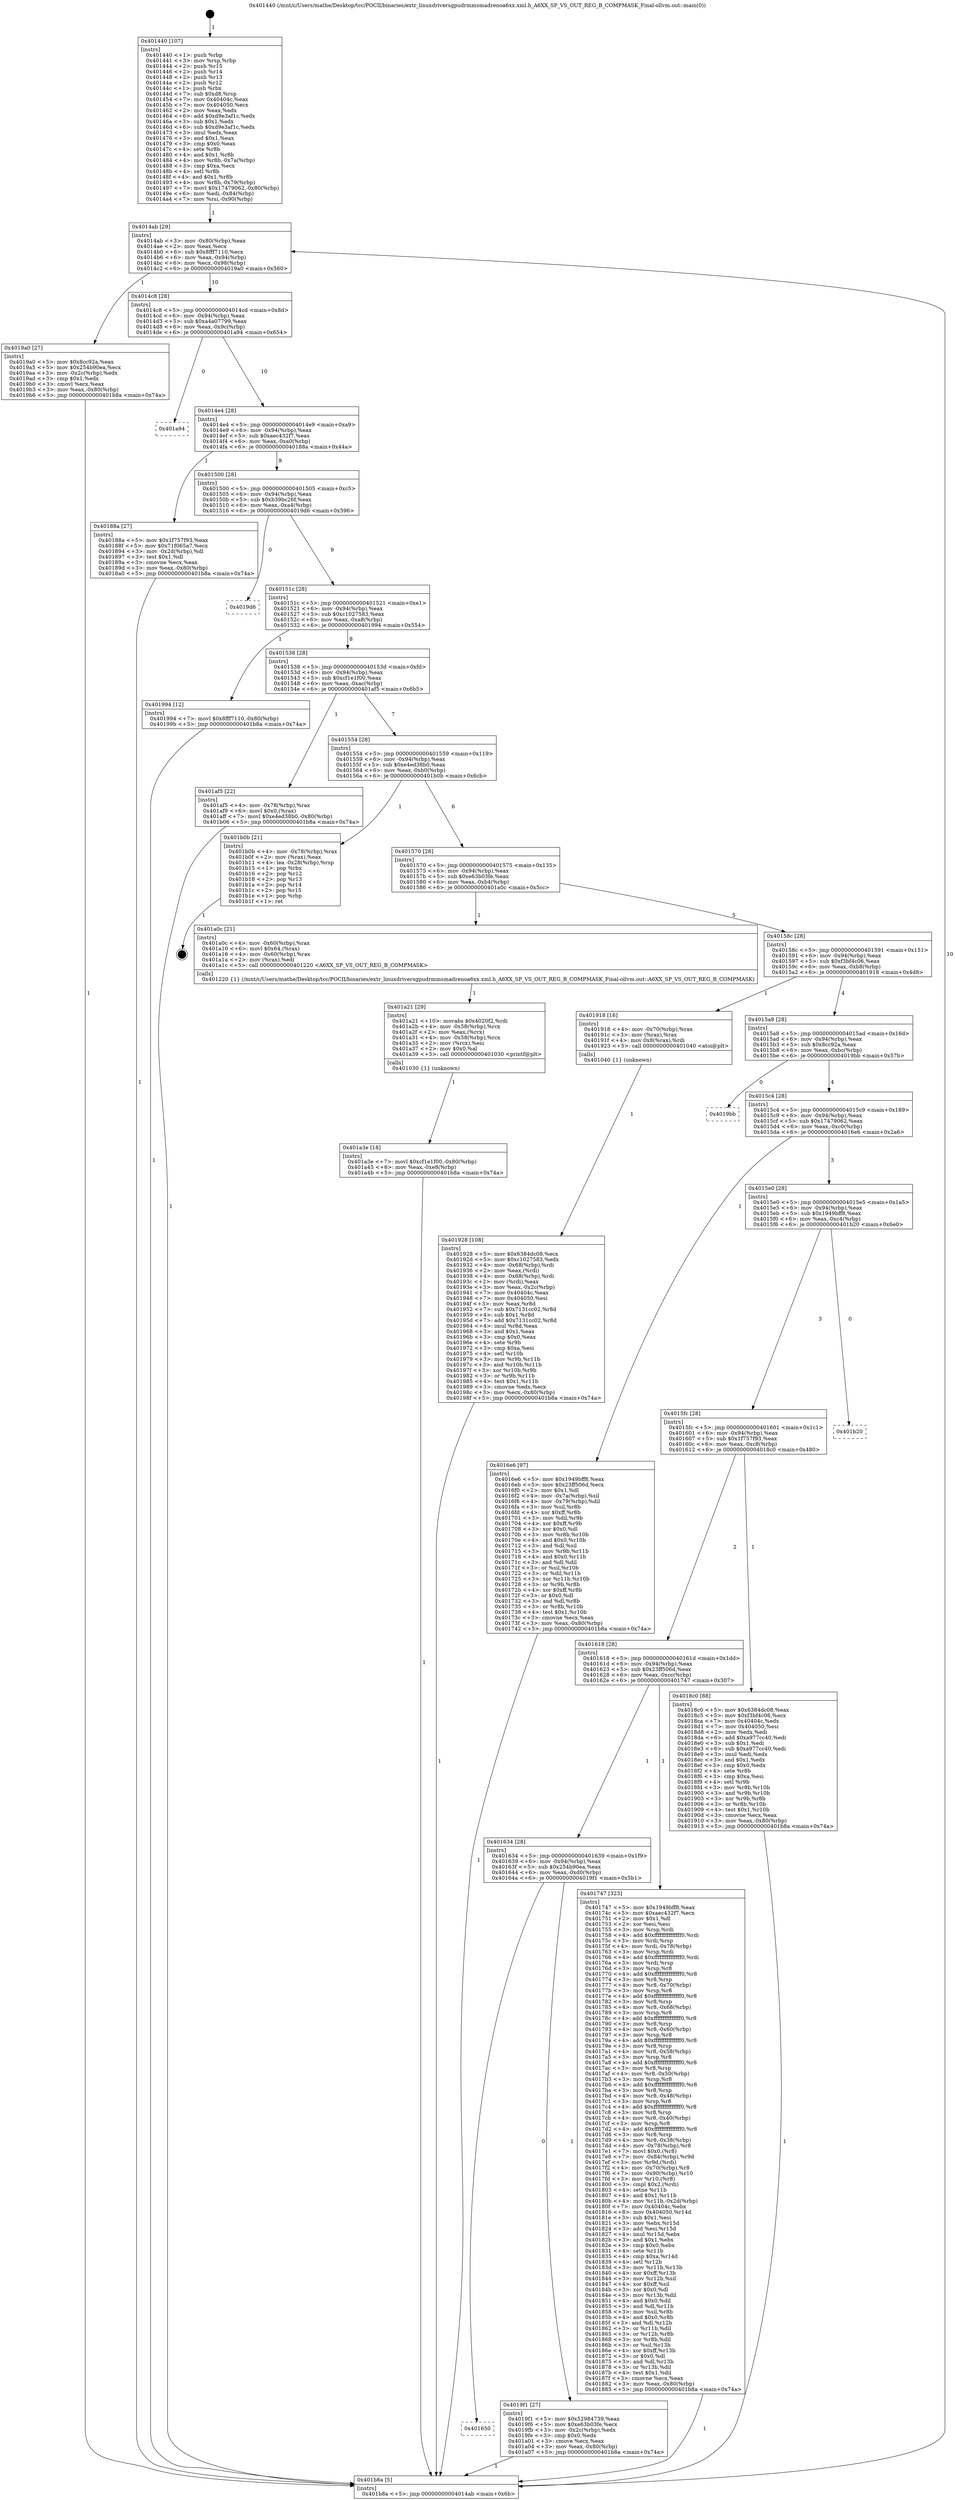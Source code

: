 digraph "0x401440" {
  label = "0x401440 (/mnt/c/Users/mathe/Desktop/tcc/POCII/binaries/extr_linuxdriversgpudrmmsmadrenoa6xx.xml.h_A6XX_SP_VS_OUT_REG_B_COMPMASK_Final-ollvm.out::main(0))"
  labelloc = "t"
  node[shape=record]

  Entry [label="",width=0.3,height=0.3,shape=circle,fillcolor=black,style=filled]
  "0x4014ab" [label="{
     0x4014ab [29]\l
     | [instrs]\l
     &nbsp;&nbsp;0x4014ab \<+3\>: mov -0x80(%rbp),%eax\l
     &nbsp;&nbsp;0x4014ae \<+2\>: mov %eax,%ecx\l
     &nbsp;&nbsp;0x4014b0 \<+6\>: sub $0x8fff7110,%ecx\l
     &nbsp;&nbsp;0x4014b6 \<+6\>: mov %eax,-0x94(%rbp)\l
     &nbsp;&nbsp;0x4014bc \<+6\>: mov %ecx,-0x98(%rbp)\l
     &nbsp;&nbsp;0x4014c2 \<+6\>: je 00000000004019a0 \<main+0x560\>\l
  }"]
  "0x4019a0" [label="{
     0x4019a0 [27]\l
     | [instrs]\l
     &nbsp;&nbsp;0x4019a0 \<+5\>: mov $0x8cc92a,%eax\l
     &nbsp;&nbsp;0x4019a5 \<+5\>: mov $0x254b90ea,%ecx\l
     &nbsp;&nbsp;0x4019aa \<+3\>: mov -0x2c(%rbp),%edx\l
     &nbsp;&nbsp;0x4019ad \<+3\>: cmp $0x1,%edx\l
     &nbsp;&nbsp;0x4019b0 \<+3\>: cmovl %ecx,%eax\l
     &nbsp;&nbsp;0x4019b3 \<+3\>: mov %eax,-0x80(%rbp)\l
     &nbsp;&nbsp;0x4019b6 \<+5\>: jmp 0000000000401b8a \<main+0x74a\>\l
  }"]
  "0x4014c8" [label="{
     0x4014c8 [28]\l
     | [instrs]\l
     &nbsp;&nbsp;0x4014c8 \<+5\>: jmp 00000000004014cd \<main+0x8d\>\l
     &nbsp;&nbsp;0x4014cd \<+6\>: mov -0x94(%rbp),%eax\l
     &nbsp;&nbsp;0x4014d3 \<+5\>: sub $0xa4a07799,%eax\l
     &nbsp;&nbsp;0x4014d8 \<+6\>: mov %eax,-0x9c(%rbp)\l
     &nbsp;&nbsp;0x4014de \<+6\>: je 0000000000401a94 \<main+0x654\>\l
  }"]
  Exit [label="",width=0.3,height=0.3,shape=circle,fillcolor=black,style=filled,peripheries=2]
  "0x401a94" [label="{
     0x401a94\l
  }", style=dashed]
  "0x4014e4" [label="{
     0x4014e4 [28]\l
     | [instrs]\l
     &nbsp;&nbsp;0x4014e4 \<+5\>: jmp 00000000004014e9 \<main+0xa9\>\l
     &nbsp;&nbsp;0x4014e9 \<+6\>: mov -0x94(%rbp),%eax\l
     &nbsp;&nbsp;0x4014ef \<+5\>: sub $0xaec432f7,%eax\l
     &nbsp;&nbsp;0x4014f4 \<+6\>: mov %eax,-0xa0(%rbp)\l
     &nbsp;&nbsp;0x4014fa \<+6\>: je 000000000040188a \<main+0x44a\>\l
  }"]
  "0x401a3e" [label="{
     0x401a3e [18]\l
     | [instrs]\l
     &nbsp;&nbsp;0x401a3e \<+7\>: movl $0xcf1e1f00,-0x80(%rbp)\l
     &nbsp;&nbsp;0x401a45 \<+6\>: mov %eax,-0xe8(%rbp)\l
     &nbsp;&nbsp;0x401a4b \<+5\>: jmp 0000000000401b8a \<main+0x74a\>\l
  }"]
  "0x40188a" [label="{
     0x40188a [27]\l
     | [instrs]\l
     &nbsp;&nbsp;0x40188a \<+5\>: mov $0x1f757f93,%eax\l
     &nbsp;&nbsp;0x40188f \<+5\>: mov $0x71f065a7,%ecx\l
     &nbsp;&nbsp;0x401894 \<+3\>: mov -0x2d(%rbp),%dl\l
     &nbsp;&nbsp;0x401897 \<+3\>: test $0x1,%dl\l
     &nbsp;&nbsp;0x40189a \<+3\>: cmovne %ecx,%eax\l
     &nbsp;&nbsp;0x40189d \<+3\>: mov %eax,-0x80(%rbp)\l
     &nbsp;&nbsp;0x4018a0 \<+5\>: jmp 0000000000401b8a \<main+0x74a\>\l
  }"]
  "0x401500" [label="{
     0x401500 [28]\l
     | [instrs]\l
     &nbsp;&nbsp;0x401500 \<+5\>: jmp 0000000000401505 \<main+0xc5\>\l
     &nbsp;&nbsp;0x401505 \<+6\>: mov -0x94(%rbp),%eax\l
     &nbsp;&nbsp;0x40150b \<+5\>: sub $0xb39bc26f,%eax\l
     &nbsp;&nbsp;0x401510 \<+6\>: mov %eax,-0xa4(%rbp)\l
     &nbsp;&nbsp;0x401516 \<+6\>: je 00000000004019d6 \<main+0x596\>\l
  }"]
  "0x401a21" [label="{
     0x401a21 [29]\l
     | [instrs]\l
     &nbsp;&nbsp;0x401a21 \<+10\>: movabs $0x4020f2,%rdi\l
     &nbsp;&nbsp;0x401a2b \<+4\>: mov -0x58(%rbp),%rcx\l
     &nbsp;&nbsp;0x401a2f \<+2\>: mov %eax,(%rcx)\l
     &nbsp;&nbsp;0x401a31 \<+4\>: mov -0x58(%rbp),%rcx\l
     &nbsp;&nbsp;0x401a35 \<+2\>: mov (%rcx),%esi\l
     &nbsp;&nbsp;0x401a37 \<+2\>: mov $0x0,%al\l
     &nbsp;&nbsp;0x401a39 \<+5\>: call 0000000000401030 \<printf@plt\>\l
     | [calls]\l
     &nbsp;&nbsp;0x401030 \{1\} (unknown)\l
  }"]
  "0x4019d6" [label="{
     0x4019d6\l
  }", style=dashed]
  "0x40151c" [label="{
     0x40151c [28]\l
     | [instrs]\l
     &nbsp;&nbsp;0x40151c \<+5\>: jmp 0000000000401521 \<main+0xe1\>\l
     &nbsp;&nbsp;0x401521 \<+6\>: mov -0x94(%rbp),%eax\l
     &nbsp;&nbsp;0x401527 \<+5\>: sub $0xc1027583,%eax\l
     &nbsp;&nbsp;0x40152c \<+6\>: mov %eax,-0xa8(%rbp)\l
     &nbsp;&nbsp;0x401532 \<+6\>: je 0000000000401994 \<main+0x554\>\l
  }"]
  "0x401650" [label="{
     0x401650\l
  }", style=dashed]
  "0x401994" [label="{
     0x401994 [12]\l
     | [instrs]\l
     &nbsp;&nbsp;0x401994 \<+7\>: movl $0x8fff7110,-0x80(%rbp)\l
     &nbsp;&nbsp;0x40199b \<+5\>: jmp 0000000000401b8a \<main+0x74a\>\l
  }"]
  "0x401538" [label="{
     0x401538 [28]\l
     | [instrs]\l
     &nbsp;&nbsp;0x401538 \<+5\>: jmp 000000000040153d \<main+0xfd\>\l
     &nbsp;&nbsp;0x40153d \<+6\>: mov -0x94(%rbp),%eax\l
     &nbsp;&nbsp;0x401543 \<+5\>: sub $0xcf1e1f00,%eax\l
     &nbsp;&nbsp;0x401548 \<+6\>: mov %eax,-0xac(%rbp)\l
     &nbsp;&nbsp;0x40154e \<+6\>: je 0000000000401af5 \<main+0x6b5\>\l
  }"]
  "0x4019f1" [label="{
     0x4019f1 [27]\l
     | [instrs]\l
     &nbsp;&nbsp;0x4019f1 \<+5\>: mov $0x52984739,%eax\l
     &nbsp;&nbsp;0x4019f6 \<+5\>: mov $0xe63b03fe,%ecx\l
     &nbsp;&nbsp;0x4019fb \<+3\>: mov -0x2c(%rbp),%edx\l
     &nbsp;&nbsp;0x4019fe \<+3\>: cmp $0x0,%edx\l
     &nbsp;&nbsp;0x401a01 \<+3\>: cmove %ecx,%eax\l
     &nbsp;&nbsp;0x401a04 \<+3\>: mov %eax,-0x80(%rbp)\l
     &nbsp;&nbsp;0x401a07 \<+5\>: jmp 0000000000401b8a \<main+0x74a\>\l
  }"]
  "0x401af5" [label="{
     0x401af5 [22]\l
     | [instrs]\l
     &nbsp;&nbsp;0x401af5 \<+4\>: mov -0x78(%rbp),%rax\l
     &nbsp;&nbsp;0x401af9 \<+6\>: movl $0x0,(%rax)\l
     &nbsp;&nbsp;0x401aff \<+7\>: movl $0xe4ed38b0,-0x80(%rbp)\l
     &nbsp;&nbsp;0x401b06 \<+5\>: jmp 0000000000401b8a \<main+0x74a\>\l
  }"]
  "0x401554" [label="{
     0x401554 [28]\l
     | [instrs]\l
     &nbsp;&nbsp;0x401554 \<+5\>: jmp 0000000000401559 \<main+0x119\>\l
     &nbsp;&nbsp;0x401559 \<+6\>: mov -0x94(%rbp),%eax\l
     &nbsp;&nbsp;0x40155f \<+5\>: sub $0xe4ed38b0,%eax\l
     &nbsp;&nbsp;0x401564 \<+6\>: mov %eax,-0xb0(%rbp)\l
     &nbsp;&nbsp;0x40156a \<+6\>: je 0000000000401b0b \<main+0x6cb\>\l
  }"]
  "0x401928" [label="{
     0x401928 [108]\l
     | [instrs]\l
     &nbsp;&nbsp;0x401928 \<+5\>: mov $0x6384dc08,%ecx\l
     &nbsp;&nbsp;0x40192d \<+5\>: mov $0xc1027583,%edx\l
     &nbsp;&nbsp;0x401932 \<+4\>: mov -0x68(%rbp),%rdi\l
     &nbsp;&nbsp;0x401936 \<+2\>: mov %eax,(%rdi)\l
     &nbsp;&nbsp;0x401938 \<+4\>: mov -0x68(%rbp),%rdi\l
     &nbsp;&nbsp;0x40193c \<+2\>: mov (%rdi),%eax\l
     &nbsp;&nbsp;0x40193e \<+3\>: mov %eax,-0x2c(%rbp)\l
     &nbsp;&nbsp;0x401941 \<+7\>: mov 0x40404c,%eax\l
     &nbsp;&nbsp;0x401948 \<+7\>: mov 0x404050,%esi\l
     &nbsp;&nbsp;0x40194f \<+3\>: mov %eax,%r8d\l
     &nbsp;&nbsp;0x401952 \<+7\>: sub $0x7131cc02,%r8d\l
     &nbsp;&nbsp;0x401959 \<+4\>: sub $0x1,%r8d\l
     &nbsp;&nbsp;0x40195d \<+7\>: add $0x7131cc02,%r8d\l
     &nbsp;&nbsp;0x401964 \<+4\>: imul %r8d,%eax\l
     &nbsp;&nbsp;0x401968 \<+3\>: and $0x1,%eax\l
     &nbsp;&nbsp;0x40196b \<+3\>: cmp $0x0,%eax\l
     &nbsp;&nbsp;0x40196e \<+4\>: sete %r9b\l
     &nbsp;&nbsp;0x401972 \<+3\>: cmp $0xa,%esi\l
     &nbsp;&nbsp;0x401975 \<+4\>: setl %r10b\l
     &nbsp;&nbsp;0x401979 \<+3\>: mov %r9b,%r11b\l
     &nbsp;&nbsp;0x40197c \<+3\>: and %r10b,%r11b\l
     &nbsp;&nbsp;0x40197f \<+3\>: xor %r10b,%r9b\l
     &nbsp;&nbsp;0x401982 \<+3\>: or %r9b,%r11b\l
     &nbsp;&nbsp;0x401985 \<+4\>: test $0x1,%r11b\l
     &nbsp;&nbsp;0x401989 \<+3\>: cmovne %edx,%ecx\l
     &nbsp;&nbsp;0x40198c \<+3\>: mov %ecx,-0x80(%rbp)\l
     &nbsp;&nbsp;0x40198f \<+5\>: jmp 0000000000401b8a \<main+0x74a\>\l
  }"]
  "0x401b0b" [label="{
     0x401b0b [21]\l
     | [instrs]\l
     &nbsp;&nbsp;0x401b0b \<+4\>: mov -0x78(%rbp),%rax\l
     &nbsp;&nbsp;0x401b0f \<+2\>: mov (%rax),%eax\l
     &nbsp;&nbsp;0x401b11 \<+4\>: lea -0x28(%rbp),%rsp\l
     &nbsp;&nbsp;0x401b15 \<+1\>: pop %rbx\l
     &nbsp;&nbsp;0x401b16 \<+2\>: pop %r12\l
     &nbsp;&nbsp;0x401b18 \<+2\>: pop %r13\l
     &nbsp;&nbsp;0x401b1a \<+2\>: pop %r14\l
     &nbsp;&nbsp;0x401b1c \<+2\>: pop %r15\l
     &nbsp;&nbsp;0x401b1e \<+1\>: pop %rbp\l
     &nbsp;&nbsp;0x401b1f \<+1\>: ret\l
  }"]
  "0x401570" [label="{
     0x401570 [28]\l
     | [instrs]\l
     &nbsp;&nbsp;0x401570 \<+5\>: jmp 0000000000401575 \<main+0x135\>\l
     &nbsp;&nbsp;0x401575 \<+6\>: mov -0x94(%rbp),%eax\l
     &nbsp;&nbsp;0x40157b \<+5\>: sub $0xe63b03fe,%eax\l
     &nbsp;&nbsp;0x401580 \<+6\>: mov %eax,-0xb4(%rbp)\l
     &nbsp;&nbsp;0x401586 \<+6\>: je 0000000000401a0c \<main+0x5cc\>\l
  }"]
  "0x401634" [label="{
     0x401634 [28]\l
     | [instrs]\l
     &nbsp;&nbsp;0x401634 \<+5\>: jmp 0000000000401639 \<main+0x1f9\>\l
     &nbsp;&nbsp;0x401639 \<+6\>: mov -0x94(%rbp),%eax\l
     &nbsp;&nbsp;0x40163f \<+5\>: sub $0x254b90ea,%eax\l
     &nbsp;&nbsp;0x401644 \<+6\>: mov %eax,-0xd0(%rbp)\l
     &nbsp;&nbsp;0x40164a \<+6\>: je 00000000004019f1 \<main+0x5b1\>\l
  }"]
  "0x401a0c" [label="{
     0x401a0c [21]\l
     | [instrs]\l
     &nbsp;&nbsp;0x401a0c \<+4\>: mov -0x60(%rbp),%rax\l
     &nbsp;&nbsp;0x401a10 \<+6\>: movl $0x64,(%rax)\l
     &nbsp;&nbsp;0x401a16 \<+4\>: mov -0x60(%rbp),%rax\l
     &nbsp;&nbsp;0x401a1a \<+2\>: mov (%rax),%edi\l
     &nbsp;&nbsp;0x401a1c \<+5\>: call 0000000000401220 \<A6XX_SP_VS_OUT_REG_B_COMPMASK\>\l
     | [calls]\l
     &nbsp;&nbsp;0x401220 \{1\} (/mnt/c/Users/mathe/Desktop/tcc/POCII/binaries/extr_linuxdriversgpudrmmsmadrenoa6xx.xml.h_A6XX_SP_VS_OUT_REG_B_COMPMASK_Final-ollvm.out::A6XX_SP_VS_OUT_REG_B_COMPMASK)\l
  }"]
  "0x40158c" [label="{
     0x40158c [28]\l
     | [instrs]\l
     &nbsp;&nbsp;0x40158c \<+5\>: jmp 0000000000401591 \<main+0x151\>\l
     &nbsp;&nbsp;0x401591 \<+6\>: mov -0x94(%rbp),%eax\l
     &nbsp;&nbsp;0x401597 \<+5\>: sub $0xf3bf4c06,%eax\l
     &nbsp;&nbsp;0x40159c \<+6\>: mov %eax,-0xb8(%rbp)\l
     &nbsp;&nbsp;0x4015a2 \<+6\>: je 0000000000401918 \<main+0x4d8\>\l
  }"]
  "0x401747" [label="{
     0x401747 [323]\l
     | [instrs]\l
     &nbsp;&nbsp;0x401747 \<+5\>: mov $0x1949bff8,%eax\l
     &nbsp;&nbsp;0x40174c \<+5\>: mov $0xaec432f7,%ecx\l
     &nbsp;&nbsp;0x401751 \<+2\>: mov $0x1,%dl\l
     &nbsp;&nbsp;0x401753 \<+2\>: xor %esi,%esi\l
     &nbsp;&nbsp;0x401755 \<+3\>: mov %rsp,%rdi\l
     &nbsp;&nbsp;0x401758 \<+4\>: add $0xfffffffffffffff0,%rdi\l
     &nbsp;&nbsp;0x40175c \<+3\>: mov %rdi,%rsp\l
     &nbsp;&nbsp;0x40175f \<+4\>: mov %rdi,-0x78(%rbp)\l
     &nbsp;&nbsp;0x401763 \<+3\>: mov %rsp,%rdi\l
     &nbsp;&nbsp;0x401766 \<+4\>: add $0xfffffffffffffff0,%rdi\l
     &nbsp;&nbsp;0x40176a \<+3\>: mov %rdi,%rsp\l
     &nbsp;&nbsp;0x40176d \<+3\>: mov %rsp,%r8\l
     &nbsp;&nbsp;0x401770 \<+4\>: add $0xfffffffffffffff0,%r8\l
     &nbsp;&nbsp;0x401774 \<+3\>: mov %r8,%rsp\l
     &nbsp;&nbsp;0x401777 \<+4\>: mov %r8,-0x70(%rbp)\l
     &nbsp;&nbsp;0x40177b \<+3\>: mov %rsp,%r8\l
     &nbsp;&nbsp;0x40177e \<+4\>: add $0xfffffffffffffff0,%r8\l
     &nbsp;&nbsp;0x401782 \<+3\>: mov %r8,%rsp\l
     &nbsp;&nbsp;0x401785 \<+4\>: mov %r8,-0x68(%rbp)\l
     &nbsp;&nbsp;0x401789 \<+3\>: mov %rsp,%r8\l
     &nbsp;&nbsp;0x40178c \<+4\>: add $0xfffffffffffffff0,%r8\l
     &nbsp;&nbsp;0x401790 \<+3\>: mov %r8,%rsp\l
     &nbsp;&nbsp;0x401793 \<+4\>: mov %r8,-0x60(%rbp)\l
     &nbsp;&nbsp;0x401797 \<+3\>: mov %rsp,%r8\l
     &nbsp;&nbsp;0x40179a \<+4\>: add $0xfffffffffffffff0,%r8\l
     &nbsp;&nbsp;0x40179e \<+3\>: mov %r8,%rsp\l
     &nbsp;&nbsp;0x4017a1 \<+4\>: mov %r8,-0x58(%rbp)\l
     &nbsp;&nbsp;0x4017a5 \<+3\>: mov %rsp,%r8\l
     &nbsp;&nbsp;0x4017a8 \<+4\>: add $0xfffffffffffffff0,%r8\l
     &nbsp;&nbsp;0x4017ac \<+3\>: mov %r8,%rsp\l
     &nbsp;&nbsp;0x4017af \<+4\>: mov %r8,-0x50(%rbp)\l
     &nbsp;&nbsp;0x4017b3 \<+3\>: mov %rsp,%r8\l
     &nbsp;&nbsp;0x4017b6 \<+4\>: add $0xfffffffffffffff0,%r8\l
     &nbsp;&nbsp;0x4017ba \<+3\>: mov %r8,%rsp\l
     &nbsp;&nbsp;0x4017bd \<+4\>: mov %r8,-0x48(%rbp)\l
     &nbsp;&nbsp;0x4017c1 \<+3\>: mov %rsp,%r8\l
     &nbsp;&nbsp;0x4017c4 \<+4\>: add $0xfffffffffffffff0,%r8\l
     &nbsp;&nbsp;0x4017c8 \<+3\>: mov %r8,%rsp\l
     &nbsp;&nbsp;0x4017cb \<+4\>: mov %r8,-0x40(%rbp)\l
     &nbsp;&nbsp;0x4017cf \<+3\>: mov %rsp,%r8\l
     &nbsp;&nbsp;0x4017d2 \<+4\>: add $0xfffffffffffffff0,%r8\l
     &nbsp;&nbsp;0x4017d6 \<+3\>: mov %r8,%rsp\l
     &nbsp;&nbsp;0x4017d9 \<+4\>: mov %r8,-0x38(%rbp)\l
     &nbsp;&nbsp;0x4017dd \<+4\>: mov -0x78(%rbp),%r8\l
     &nbsp;&nbsp;0x4017e1 \<+7\>: movl $0x0,(%r8)\l
     &nbsp;&nbsp;0x4017e8 \<+7\>: mov -0x84(%rbp),%r9d\l
     &nbsp;&nbsp;0x4017ef \<+3\>: mov %r9d,(%rdi)\l
     &nbsp;&nbsp;0x4017f2 \<+4\>: mov -0x70(%rbp),%r8\l
     &nbsp;&nbsp;0x4017f6 \<+7\>: mov -0x90(%rbp),%r10\l
     &nbsp;&nbsp;0x4017fd \<+3\>: mov %r10,(%r8)\l
     &nbsp;&nbsp;0x401800 \<+3\>: cmpl $0x2,(%rdi)\l
     &nbsp;&nbsp;0x401803 \<+4\>: setne %r11b\l
     &nbsp;&nbsp;0x401807 \<+4\>: and $0x1,%r11b\l
     &nbsp;&nbsp;0x40180b \<+4\>: mov %r11b,-0x2d(%rbp)\l
     &nbsp;&nbsp;0x40180f \<+7\>: mov 0x40404c,%ebx\l
     &nbsp;&nbsp;0x401816 \<+8\>: mov 0x404050,%r14d\l
     &nbsp;&nbsp;0x40181e \<+3\>: sub $0x1,%esi\l
     &nbsp;&nbsp;0x401821 \<+3\>: mov %ebx,%r15d\l
     &nbsp;&nbsp;0x401824 \<+3\>: add %esi,%r15d\l
     &nbsp;&nbsp;0x401827 \<+4\>: imul %r15d,%ebx\l
     &nbsp;&nbsp;0x40182b \<+3\>: and $0x1,%ebx\l
     &nbsp;&nbsp;0x40182e \<+3\>: cmp $0x0,%ebx\l
     &nbsp;&nbsp;0x401831 \<+4\>: sete %r11b\l
     &nbsp;&nbsp;0x401835 \<+4\>: cmp $0xa,%r14d\l
     &nbsp;&nbsp;0x401839 \<+4\>: setl %r12b\l
     &nbsp;&nbsp;0x40183d \<+3\>: mov %r11b,%r13b\l
     &nbsp;&nbsp;0x401840 \<+4\>: xor $0xff,%r13b\l
     &nbsp;&nbsp;0x401844 \<+3\>: mov %r12b,%sil\l
     &nbsp;&nbsp;0x401847 \<+4\>: xor $0xff,%sil\l
     &nbsp;&nbsp;0x40184b \<+3\>: xor $0x0,%dl\l
     &nbsp;&nbsp;0x40184e \<+3\>: mov %r13b,%dil\l
     &nbsp;&nbsp;0x401851 \<+4\>: and $0x0,%dil\l
     &nbsp;&nbsp;0x401855 \<+3\>: and %dl,%r11b\l
     &nbsp;&nbsp;0x401858 \<+3\>: mov %sil,%r8b\l
     &nbsp;&nbsp;0x40185b \<+4\>: and $0x0,%r8b\l
     &nbsp;&nbsp;0x40185f \<+3\>: and %dl,%r12b\l
     &nbsp;&nbsp;0x401862 \<+3\>: or %r11b,%dil\l
     &nbsp;&nbsp;0x401865 \<+3\>: or %r12b,%r8b\l
     &nbsp;&nbsp;0x401868 \<+3\>: xor %r8b,%dil\l
     &nbsp;&nbsp;0x40186b \<+3\>: or %sil,%r13b\l
     &nbsp;&nbsp;0x40186e \<+4\>: xor $0xff,%r13b\l
     &nbsp;&nbsp;0x401872 \<+3\>: or $0x0,%dl\l
     &nbsp;&nbsp;0x401875 \<+3\>: and %dl,%r13b\l
     &nbsp;&nbsp;0x401878 \<+3\>: or %r13b,%dil\l
     &nbsp;&nbsp;0x40187b \<+4\>: test $0x1,%dil\l
     &nbsp;&nbsp;0x40187f \<+3\>: cmovne %ecx,%eax\l
     &nbsp;&nbsp;0x401882 \<+3\>: mov %eax,-0x80(%rbp)\l
     &nbsp;&nbsp;0x401885 \<+5\>: jmp 0000000000401b8a \<main+0x74a\>\l
  }"]
  "0x401918" [label="{
     0x401918 [16]\l
     | [instrs]\l
     &nbsp;&nbsp;0x401918 \<+4\>: mov -0x70(%rbp),%rax\l
     &nbsp;&nbsp;0x40191c \<+3\>: mov (%rax),%rax\l
     &nbsp;&nbsp;0x40191f \<+4\>: mov 0x8(%rax),%rdi\l
     &nbsp;&nbsp;0x401923 \<+5\>: call 0000000000401040 \<atoi@plt\>\l
     | [calls]\l
     &nbsp;&nbsp;0x401040 \{1\} (unknown)\l
  }"]
  "0x4015a8" [label="{
     0x4015a8 [28]\l
     | [instrs]\l
     &nbsp;&nbsp;0x4015a8 \<+5\>: jmp 00000000004015ad \<main+0x16d\>\l
     &nbsp;&nbsp;0x4015ad \<+6\>: mov -0x94(%rbp),%eax\l
     &nbsp;&nbsp;0x4015b3 \<+5\>: sub $0x8cc92a,%eax\l
     &nbsp;&nbsp;0x4015b8 \<+6\>: mov %eax,-0xbc(%rbp)\l
     &nbsp;&nbsp;0x4015be \<+6\>: je 00000000004019bb \<main+0x57b\>\l
  }"]
  "0x401618" [label="{
     0x401618 [28]\l
     | [instrs]\l
     &nbsp;&nbsp;0x401618 \<+5\>: jmp 000000000040161d \<main+0x1dd\>\l
     &nbsp;&nbsp;0x40161d \<+6\>: mov -0x94(%rbp),%eax\l
     &nbsp;&nbsp;0x401623 \<+5\>: sub $0x23ff506d,%eax\l
     &nbsp;&nbsp;0x401628 \<+6\>: mov %eax,-0xcc(%rbp)\l
     &nbsp;&nbsp;0x40162e \<+6\>: je 0000000000401747 \<main+0x307\>\l
  }"]
  "0x4019bb" [label="{
     0x4019bb\l
  }", style=dashed]
  "0x4015c4" [label="{
     0x4015c4 [28]\l
     | [instrs]\l
     &nbsp;&nbsp;0x4015c4 \<+5\>: jmp 00000000004015c9 \<main+0x189\>\l
     &nbsp;&nbsp;0x4015c9 \<+6\>: mov -0x94(%rbp),%eax\l
     &nbsp;&nbsp;0x4015cf \<+5\>: sub $0x17479062,%eax\l
     &nbsp;&nbsp;0x4015d4 \<+6\>: mov %eax,-0xc0(%rbp)\l
     &nbsp;&nbsp;0x4015da \<+6\>: je 00000000004016e6 \<main+0x2a6\>\l
  }"]
  "0x4018c0" [label="{
     0x4018c0 [88]\l
     | [instrs]\l
     &nbsp;&nbsp;0x4018c0 \<+5\>: mov $0x6384dc08,%eax\l
     &nbsp;&nbsp;0x4018c5 \<+5\>: mov $0xf3bf4c06,%ecx\l
     &nbsp;&nbsp;0x4018ca \<+7\>: mov 0x40404c,%edx\l
     &nbsp;&nbsp;0x4018d1 \<+7\>: mov 0x404050,%esi\l
     &nbsp;&nbsp;0x4018d8 \<+2\>: mov %edx,%edi\l
     &nbsp;&nbsp;0x4018da \<+6\>: add $0xa977cc40,%edi\l
     &nbsp;&nbsp;0x4018e0 \<+3\>: sub $0x1,%edi\l
     &nbsp;&nbsp;0x4018e3 \<+6\>: sub $0xa977cc40,%edi\l
     &nbsp;&nbsp;0x4018e9 \<+3\>: imul %edi,%edx\l
     &nbsp;&nbsp;0x4018ec \<+3\>: and $0x1,%edx\l
     &nbsp;&nbsp;0x4018ef \<+3\>: cmp $0x0,%edx\l
     &nbsp;&nbsp;0x4018f2 \<+4\>: sete %r8b\l
     &nbsp;&nbsp;0x4018f6 \<+3\>: cmp $0xa,%esi\l
     &nbsp;&nbsp;0x4018f9 \<+4\>: setl %r9b\l
     &nbsp;&nbsp;0x4018fd \<+3\>: mov %r8b,%r10b\l
     &nbsp;&nbsp;0x401900 \<+3\>: and %r9b,%r10b\l
     &nbsp;&nbsp;0x401903 \<+3\>: xor %r9b,%r8b\l
     &nbsp;&nbsp;0x401906 \<+3\>: or %r8b,%r10b\l
     &nbsp;&nbsp;0x401909 \<+4\>: test $0x1,%r10b\l
     &nbsp;&nbsp;0x40190d \<+3\>: cmovne %ecx,%eax\l
     &nbsp;&nbsp;0x401910 \<+3\>: mov %eax,-0x80(%rbp)\l
     &nbsp;&nbsp;0x401913 \<+5\>: jmp 0000000000401b8a \<main+0x74a\>\l
  }"]
  "0x4016e6" [label="{
     0x4016e6 [97]\l
     | [instrs]\l
     &nbsp;&nbsp;0x4016e6 \<+5\>: mov $0x1949bff8,%eax\l
     &nbsp;&nbsp;0x4016eb \<+5\>: mov $0x23ff506d,%ecx\l
     &nbsp;&nbsp;0x4016f0 \<+2\>: mov $0x1,%dl\l
     &nbsp;&nbsp;0x4016f2 \<+4\>: mov -0x7a(%rbp),%sil\l
     &nbsp;&nbsp;0x4016f6 \<+4\>: mov -0x79(%rbp),%dil\l
     &nbsp;&nbsp;0x4016fa \<+3\>: mov %sil,%r8b\l
     &nbsp;&nbsp;0x4016fd \<+4\>: xor $0xff,%r8b\l
     &nbsp;&nbsp;0x401701 \<+3\>: mov %dil,%r9b\l
     &nbsp;&nbsp;0x401704 \<+4\>: xor $0xff,%r9b\l
     &nbsp;&nbsp;0x401708 \<+3\>: xor $0x0,%dl\l
     &nbsp;&nbsp;0x40170b \<+3\>: mov %r8b,%r10b\l
     &nbsp;&nbsp;0x40170e \<+4\>: and $0x0,%r10b\l
     &nbsp;&nbsp;0x401712 \<+3\>: and %dl,%sil\l
     &nbsp;&nbsp;0x401715 \<+3\>: mov %r9b,%r11b\l
     &nbsp;&nbsp;0x401718 \<+4\>: and $0x0,%r11b\l
     &nbsp;&nbsp;0x40171c \<+3\>: and %dl,%dil\l
     &nbsp;&nbsp;0x40171f \<+3\>: or %sil,%r10b\l
     &nbsp;&nbsp;0x401722 \<+3\>: or %dil,%r11b\l
     &nbsp;&nbsp;0x401725 \<+3\>: xor %r11b,%r10b\l
     &nbsp;&nbsp;0x401728 \<+3\>: or %r9b,%r8b\l
     &nbsp;&nbsp;0x40172b \<+4\>: xor $0xff,%r8b\l
     &nbsp;&nbsp;0x40172f \<+3\>: or $0x0,%dl\l
     &nbsp;&nbsp;0x401732 \<+3\>: and %dl,%r8b\l
     &nbsp;&nbsp;0x401735 \<+3\>: or %r8b,%r10b\l
     &nbsp;&nbsp;0x401738 \<+4\>: test $0x1,%r10b\l
     &nbsp;&nbsp;0x40173c \<+3\>: cmovne %ecx,%eax\l
     &nbsp;&nbsp;0x40173f \<+3\>: mov %eax,-0x80(%rbp)\l
     &nbsp;&nbsp;0x401742 \<+5\>: jmp 0000000000401b8a \<main+0x74a\>\l
  }"]
  "0x4015e0" [label="{
     0x4015e0 [28]\l
     | [instrs]\l
     &nbsp;&nbsp;0x4015e0 \<+5\>: jmp 00000000004015e5 \<main+0x1a5\>\l
     &nbsp;&nbsp;0x4015e5 \<+6\>: mov -0x94(%rbp),%eax\l
     &nbsp;&nbsp;0x4015eb \<+5\>: sub $0x1949bff8,%eax\l
     &nbsp;&nbsp;0x4015f0 \<+6\>: mov %eax,-0xc4(%rbp)\l
     &nbsp;&nbsp;0x4015f6 \<+6\>: je 0000000000401b20 \<main+0x6e0\>\l
  }"]
  "0x401b8a" [label="{
     0x401b8a [5]\l
     | [instrs]\l
     &nbsp;&nbsp;0x401b8a \<+5\>: jmp 00000000004014ab \<main+0x6b\>\l
  }"]
  "0x401440" [label="{
     0x401440 [107]\l
     | [instrs]\l
     &nbsp;&nbsp;0x401440 \<+1\>: push %rbp\l
     &nbsp;&nbsp;0x401441 \<+3\>: mov %rsp,%rbp\l
     &nbsp;&nbsp;0x401444 \<+2\>: push %r15\l
     &nbsp;&nbsp;0x401446 \<+2\>: push %r14\l
     &nbsp;&nbsp;0x401448 \<+2\>: push %r13\l
     &nbsp;&nbsp;0x40144a \<+2\>: push %r12\l
     &nbsp;&nbsp;0x40144c \<+1\>: push %rbx\l
     &nbsp;&nbsp;0x40144d \<+7\>: sub $0xd8,%rsp\l
     &nbsp;&nbsp;0x401454 \<+7\>: mov 0x40404c,%eax\l
     &nbsp;&nbsp;0x40145b \<+7\>: mov 0x404050,%ecx\l
     &nbsp;&nbsp;0x401462 \<+2\>: mov %eax,%edx\l
     &nbsp;&nbsp;0x401464 \<+6\>: add $0xd9e3af1c,%edx\l
     &nbsp;&nbsp;0x40146a \<+3\>: sub $0x1,%edx\l
     &nbsp;&nbsp;0x40146d \<+6\>: sub $0xd9e3af1c,%edx\l
     &nbsp;&nbsp;0x401473 \<+3\>: imul %edx,%eax\l
     &nbsp;&nbsp;0x401476 \<+3\>: and $0x1,%eax\l
     &nbsp;&nbsp;0x401479 \<+3\>: cmp $0x0,%eax\l
     &nbsp;&nbsp;0x40147c \<+4\>: sete %r8b\l
     &nbsp;&nbsp;0x401480 \<+4\>: and $0x1,%r8b\l
     &nbsp;&nbsp;0x401484 \<+4\>: mov %r8b,-0x7a(%rbp)\l
     &nbsp;&nbsp;0x401488 \<+3\>: cmp $0xa,%ecx\l
     &nbsp;&nbsp;0x40148b \<+4\>: setl %r8b\l
     &nbsp;&nbsp;0x40148f \<+4\>: and $0x1,%r8b\l
     &nbsp;&nbsp;0x401493 \<+4\>: mov %r8b,-0x79(%rbp)\l
     &nbsp;&nbsp;0x401497 \<+7\>: movl $0x17479062,-0x80(%rbp)\l
     &nbsp;&nbsp;0x40149e \<+6\>: mov %edi,-0x84(%rbp)\l
     &nbsp;&nbsp;0x4014a4 \<+7\>: mov %rsi,-0x90(%rbp)\l
  }"]
  "0x4015fc" [label="{
     0x4015fc [28]\l
     | [instrs]\l
     &nbsp;&nbsp;0x4015fc \<+5\>: jmp 0000000000401601 \<main+0x1c1\>\l
     &nbsp;&nbsp;0x401601 \<+6\>: mov -0x94(%rbp),%eax\l
     &nbsp;&nbsp;0x401607 \<+5\>: sub $0x1f757f93,%eax\l
     &nbsp;&nbsp;0x40160c \<+6\>: mov %eax,-0xc8(%rbp)\l
     &nbsp;&nbsp;0x401612 \<+6\>: je 00000000004018c0 \<main+0x480\>\l
  }"]
  "0x401b20" [label="{
     0x401b20\l
  }", style=dashed]
  Entry -> "0x401440" [label=" 1"]
  "0x4014ab" -> "0x4019a0" [label=" 1"]
  "0x4014ab" -> "0x4014c8" [label=" 10"]
  "0x401b0b" -> Exit [label=" 1"]
  "0x4014c8" -> "0x401a94" [label=" 0"]
  "0x4014c8" -> "0x4014e4" [label=" 10"]
  "0x401af5" -> "0x401b8a" [label=" 1"]
  "0x4014e4" -> "0x40188a" [label=" 1"]
  "0x4014e4" -> "0x401500" [label=" 9"]
  "0x401a3e" -> "0x401b8a" [label=" 1"]
  "0x401500" -> "0x4019d6" [label=" 0"]
  "0x401500" -> "0x40151c" [label=" 9"]
  "0x401a21" -> "0x401a3e" [label=" 1"]
  "0x40151c" -> "0x401994" [label=" 1"]
  "0x40151c" -> "0x401538" [label=" 8"]
  "0x401a0c" -> "0x401a21" [label=" 1"]
  "0x401538" -> "0x401af5" [label=" 1"]
  "0x401538" -> "0x401554" [label=" 7"]
  "0x4019f1" -> "0x401b8a" [label=" 1"]
  "0x401554" -> "0x401b0b" [label=" 1"]
  "0x401554" -> "0x401570" [label=" 6"]
  "0x401634" -> "0x4019f1" [label=" 1"]
  "0x401570" -> "0x401a0c" [label=" 1"]
  "0x401570" -> "0x40158c" [label=" 5"]
  "0x4019a0" -> "0x401b8a" [label=" 1"]
  "0x40158c" -> "0x401918" [label=" 1"]
  "0x40158c" -> "0x4015a8" [label=" 4"]
  "0x401994" -> "0x401b8a" [label=" 1"]
  "0x4015a8" -> "0x4019bb" [label=" 0"]
  "0x4015a8" -> "0x4015c4" [label=" 4"]
  "0x401918" -> "0x401928" [label=" 1"]
  "0x4015c4" -> "0x4016e6" [label=" 1"]
  "0x4015c4" -> "0x4015e0" [label=" 3"]
  "0x4016e6" -> "0x401b8a" [label=" 1"]
  "0x401440" -> "0x4014ab" [label=" 1"]
  "0x401b8a" -> "0x4014ab" [label=" 10"]
  "0x4018c0" -> "0x401b8a" [label=" 1"]
  "0x4015e0" -> "0x401b20" [label=" 0"]
  "0x4015e0" -> "0x4015fc" [label=" 3"]
  "0x40188a" -> "0x401b8a" [label=" 1"]
  "0x4015fc" -> "0x4018c0" [label=" 1"]
  "0x4015fc" -> "0x401618" [label=" 2"]
  "0x401928" -> "0x401b8a" [label=" 1"]
  "0x401618" -> "0x401747" [label=" 1"]
  "0x401618" -> "0x401634" [label=" 1"]
  "0x401634" -> "0x401650" [label=" 0"]
  "0x401747" -> "0x401b8a" [label=" 1"]
}
